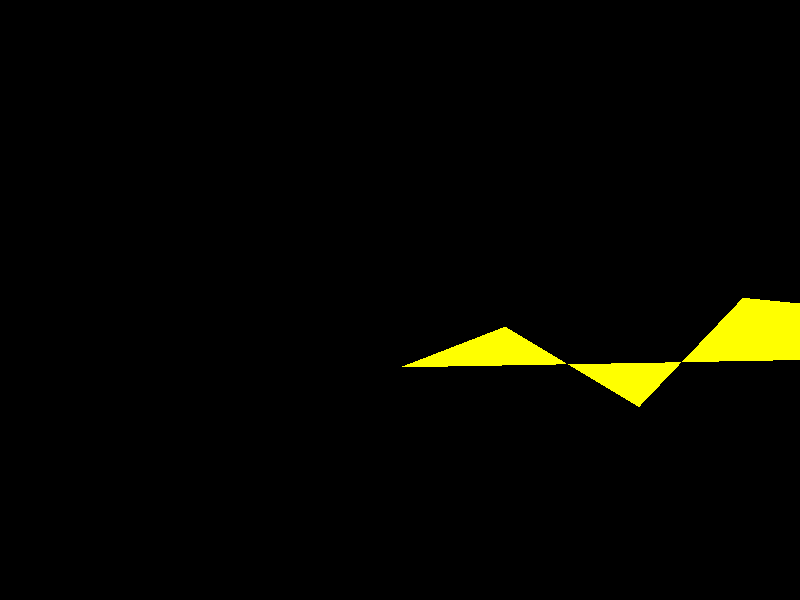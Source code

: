 polygon {
    5,
    <0.0,0.0,0.0>
         ,<1.0,1.0, 0.0>
         ,<1.0,-1.0, 0.0>
         ,<3.0,1.0, 0.0>
         ,<3.0,-1.0, 0.0>
    texture {
      finish { ambient 1 diffuse 0 
 }
      pigment { color rgb <1, 1, 0>
 }
  } 
  }

camera {
location <1, -2, -2>
look_at <0, 5, 0>
direction < 1,1,-1>
up< 1, 2, 3 >
right< -1, 1, 0.2 >
angle 90
focal_point <0.20,1.5,-5.25>
aperture 0.7 
}
light_source {
  <0,10,-10>
  color rgb <1,1,1>
}
